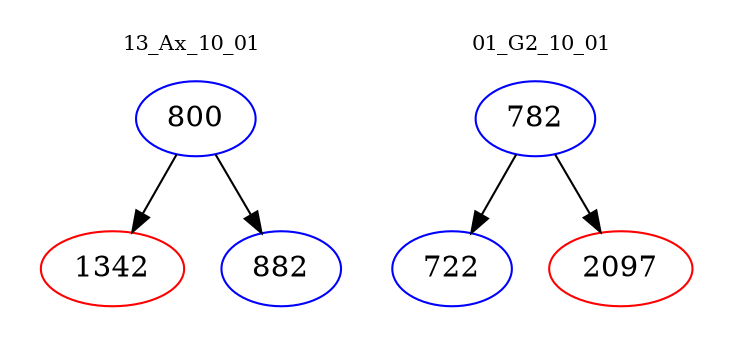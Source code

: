 digraph{
subgraph cluster_0 {
color = white
label = "13_Ax_10_01";
fontsize=10;
T0_800 [label="800", color="blue"]
T0_800 -> T0_1342 [color="black"]
T0_1342 [label="1342", color="red"]
T0_800 -> T0_882 [color="black"]
T0_882 [label="882", color="blue"]
}
subgraph cluster_1 {
color = white
label = "01_G2_10_01";
fontsize=10;
T1_782 [label="782", color="blue"]
T1_782 -> T1_722 [color="black"]
T1_722 [label="722", color="blue"]
T1_782 -> T1_2097 [color="black"]
T1_2097 [label="2097", color="red"]
}
}
